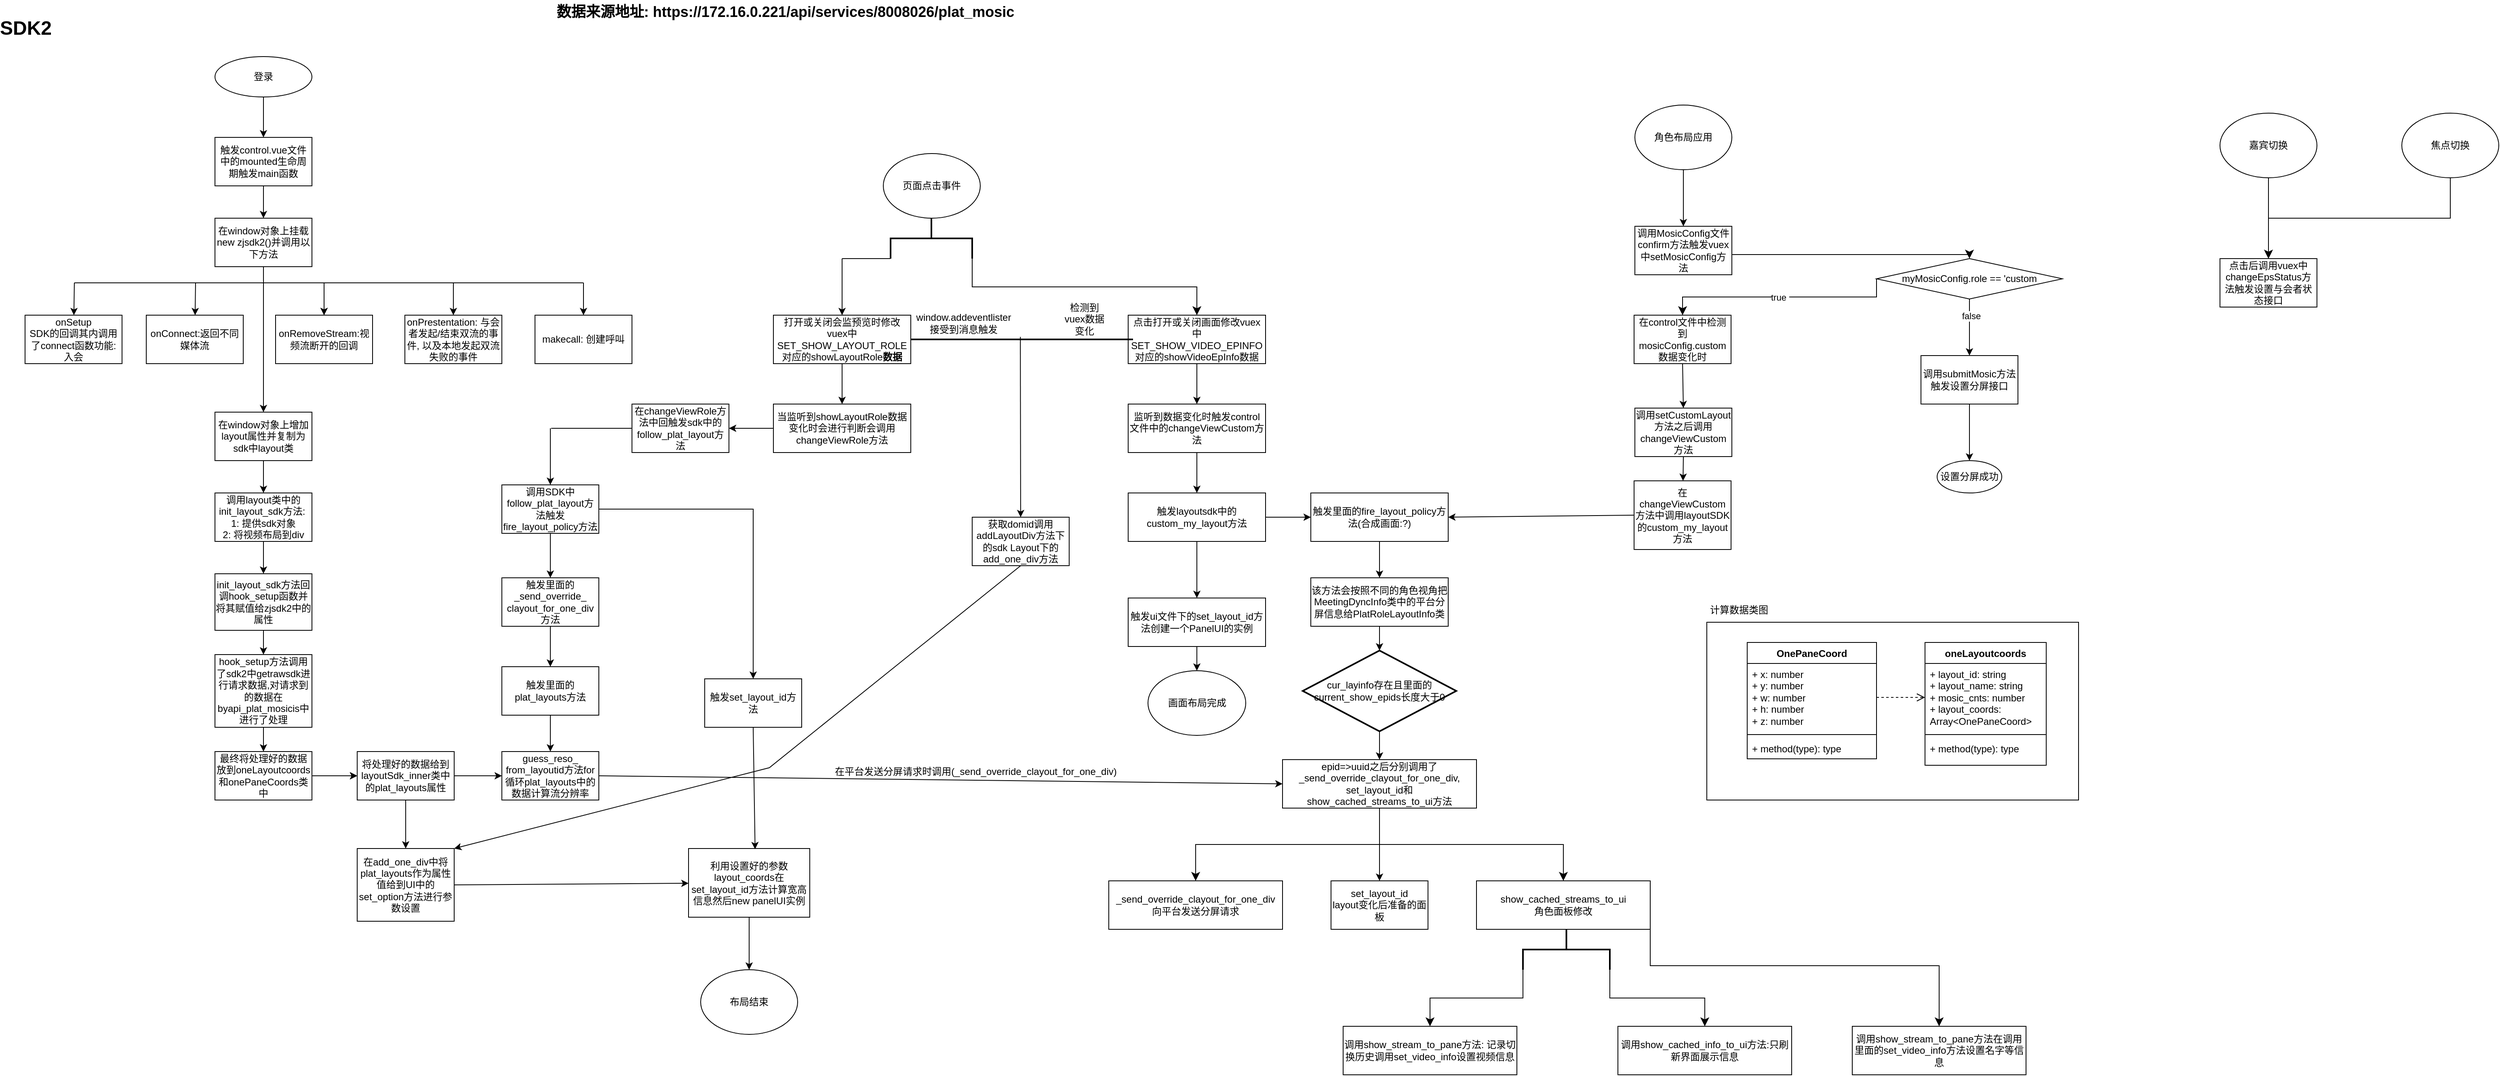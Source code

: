 <mxfile version="21.0.6" type="github" pages="2">
  <diagram name="sdk2" id="cYCt0g9zkRtDHQeXJBKw">
    <mxGraphModel dx="1434" dy="764" grid="1" gridSize="10" guides="1" tooltips="1" connect="1" arrows="1" fold="1" page="1" pageScale="1" pageWidth="827" pageHeight="1169" math="0" shadow="0">
      <root>
        <mxCell id="0" />
        <mxCell id="1" parent="0" />
        <mxCell id="cJAQ2IT-YWqgnm6LiaBg-1" value="登录" style="ellipse;whiteSpace=wrap;html=1;" parent="1" vertex="1">
          <mxGeometry x="354" y="80" width="120" height="50" as="geometry" />
        </mxCell>
        <mxCell id="cJAQ2IT-YWqgnm6LiaBg-2" value="" style="endArrow=classic;html=1;rounded=0;exitX=0.5;exitY=1;exitDx=0;exitDy=0;" parent="1" source="cJAQ2IT-YWqgnm6LiaBg-1" edge="1">
          <mxGeometry width="50" height="50" relative="1" as="geometry">
            <mxPoint x="410" y="150" as="sourcePoint" />
            <mxPoint x="414" y="180" as="targetPoint" />
          </mxGeometry>
        </mxCell>
        <mxCell id="cJAQ2IT-YWqgnm6LiaBg-3" value="触发control.vue文件中的mounted生命周期触发main函数" style="rounded=0;whiteSpace=wrap;html=1;" parent="1" vertex="1">
          <mxGeometry x="354" y="180" width="120" height="60" as="geometry" />
        </mxCell>
        <mxCell id="cJAQ2IT-YWqgnm6LiaBg-4" value="在window对象上挂载&lt;br&gt;new zjsdk2()并调用以下方法" style="rounded=0;whiteSpace=wrap;html=1;" parent="1" vertex="1">
          <mxGeometry x="354" y="280" width="120" height="60" as="geometry" />
        </mxCell>
        <mxCell id="cJAQ2IT-YWqgnm6LiaBg-5" value="" style="endArrow=classic;html=1;rounded=0;exitX=0.5;exitY=1;exitDx=0;exitDy=0;" parent="1" source="cJAQ2IT-YWqgnm6LiaBg-3" target="cJAQ2IT-YWqgnm6LiaBg-4" edge="1">
          <mxGeometry width="50" height="50" relative="1" as="geometry">
            <mxPoint x="390" y="340" as="sourcePoint" />
            <mxPoint x="440" y="290" as="targetPoint" />
          </mxGeometry>
        </mxCell>
        <mxCell id="cJAQ2IT-YWqgnm6LiaBg-6" value="onSetup&lt;br&gt;SDK的回调其内调用了connect函数功能: 入会" style="rounded=0;whiteSpace=wrap;html=1;" parent="1" vertex="1">
          <mxGeometry x="119" y="400" width="120" height="60" as="geometry" />
        </mxCell>
        <mxCell id="cJAQ2IT-YWqgnm6LiaBg-7" value="onConnect:返回不同媒体流" style="rounded=0;whiteSpace=wrap;html=1;" parent="1" vertex="1">
          <mxGeometry x="269" y="400" width="120" height="60" as="geometry" />
        </mxCell>
        <mxCell id="cJAQ2IT-YWqgnm6LiaBg-8" value="onRemoveStream:视频流断开的回调" style="rounded=0;whiteSpace=wrap;html=1;" parent="1" vertex="1">
          <mxGeometry x="429" y="400" width="120" height="60" as="geometry" />
        </mxCell>
        <mxCell id="cJAQ2IT-YWqgnm6LiaBg-9" value="onPrestentation:&amp;nbsp;与会者发起/结束双流的事件, 以及本地发起双流失败的事件" style="rounded=0;whiteSpace=wrap;html=1;" parent="1" vertex="1">
          <mxGeometry x="589" y="400" width="120" height="60" as="geometry" />
        </mxCell>
        <mxCell id="cJAQ2IT-YWqgnm6LiaBg-10" value="" style="endArrow=none;html=1;rounded=0;" parent="1" edge="1">
          <mxGeometry width="50" height="50" relative="1" as="geometry">
            <mxPoint x="180" y="360" as="sourcePoint" />
            <mxPoint x="810" y="360" as="targetPoint" />
          </mxGeometry>
        </mxCell>
        <mxCell id="cJAQ2IT-YWqgnm6LiaBg-11" value="" style="endArrow=none;html=1;rounded=0;entryX=0.5;entryY=1;entryDx=0;entryDy=0;" parent="1" target="cJAQ2IT-YWqgnm6LiaBg-4" edge="1">
          <mxGeometry width="50" height="50" relative="1" as="geometry">
            <mxPoint x="414" y="360" as="sourcePoint" />
            <mxPoint x="480" y="420" as="targetPoint" />
          </mxGeometry>
        </mxCell>
        <mxCell id="cJAQ2IT-YWqgnm6LiaBg-12" value="" style="endArrow=classic;html=1;rounded=0;entryX=0.5;entryY=0;entryDx=0;entryDy=0;" parent="1" target="cJAQ2IT-YWqgnm6LiaBg-8" edge="1">
          <mxGeometry width="50" height="50" relative="1" as="geometry">
            <mxPoint x="489" y="360" as="sourcePoint" />
            <mxPoint x="480" y="420" as="targetPoint" />
          </mxGeometry>
        </mxCell>
        <mxCell id="cJAQ2IT-YWqgnm6LiaBg-14" value="" style="endArrow=classic;html=1;rounded=0;entryX=0.5;entryY=0;entryDx=0;entryDy=0;" parent="1" target="cJAQ2IT-YWqgnm6LiaBg-8" edge="1">
          <mxGeometry width="50" height="50" relative="1" as="geometry">
            <mxPoint x="489" y="360" as="sourcePoint" />
            <mxPoint x="489" y="400" as="targetPoint" />
          </mxGeometry>
        </mxCell>
        <mxCell id="cJAQ2IT-YWqgnm6LiaBg-15" value="" style="endArrow=classic;html=1;rounded=0;entryX=0.5;entryY=0;entryDx=0;entryDy=0;" parent="1" target="cJAQ2IT-YWqgnm6LiaBg-9" edge="1">
          <mxGeometry width="50" height="50" relative="1" as="geometry">
            <mxPoint x="649" y="360" as="sourcePoint" />
            <mxPoint x="499" y="410" as="targetPoint" />
          </mxGeometry>
        </mxCell>
        <mxCell id="cJAQ2IT-YWqgnm6LiaBg-16" value="" style="endArrow=classic;html=1;rounded=0;" parent="1" target="cJAQ2IT-YWqgnm6LiaBg-7" edge="1">
          <mxGeometry width="50" height="50" relative="1" as="geometry">
            <mxPoint x="330" y="360" as="sourcePoint" />
            <mxPoint x="499" y="410" as="targetPoint" />
          </mxGeometry>
        </mxCell>
        <mxCell id="cJAQ2IT-YWqgnm6LiaBg-17" value="" style="endArrow=classic;html=1;rounded=0;" parent="1" target="cJAQ2IT-YWqgnm6LiaBg-6" edge="1">
          <mxGeometry width="50" height="50" relative="1" as="geometry">
            <mxPoint x="180" y="360" as="sourcePoint" />
            <mxPoint x="509" y="420" as="targetPoint" />
          </mxGeometry>
        </mxCell>
        <mxCell id="cJAQ2IT-YWqgnm6LiaBg-18" value="在window对象上增加layout属性并复制为sdk中layout类" style="rounded=0;whiteSpace=wrap;html=1;" parent="1" vertex="1">
          <mxGeometry x="354" y="520" width="120" height="60" as="geometry" />
        </mxCell>
        <mxCell id="cJAQ2IT-YWqgnm6LiaBg-19" value="" style="endArrow=classic;html=1;rounded=0;entryX=0.5;entryY=0;entryDx=0;entryDy=0;" parent="1" edge="1">
          <mxGeometry width="50" height="50" relative="1" as="geometry">
            <mxPoint x="414" y="360" as="sourcePoint" />
            <mxPoint x="414" y="520" as="targetPoint" />
          </mxGeometry>
        </mxCell>
        <mxCell id="cJAQ2IT-YWqgnm6LiaBg-20" value="makecall: 创建呼叫" style="rounded=0;whiteSpace=wrap;html=1;" parent="1" vertex="1">
          <mxGeometry x="750" y="400" width="120" height="60" as="geometry" />
        </mxCell>
        <mxCell id="cJAQ2IT-YWqgnm6LiaBg-21" value="" style="endArrow=classic;html=1;rounded=0;" parent="1" target="cJAQ2IT-YWqgnm6LiaBg-20" edge="1">
          <mxGeometry width="50" height="50" relative="1" as="geometry">
            <mxPoint x="810" y="360" as="sourcePoint" />
            <mxPoint x="659" y="410" as="targetPoint" />
          </mxGeometry>
        </mxCell>
        <mxCell id="cJAQ2IT-YWqgnm6LiaBg-22" value="调用layout类中的init_layout_sdk方法:&amp;nbsp;&lt;br&gt;1: 提供sdk对象&lt;br&gt;2: 将视频布局到div" style="rounded=0;whiteSpace=wrap;html=1;" parent="1" vertex="1">
          <mxGeometry x="354" y="620" width="120" height="60" as="geometry" />
        </mxCell>
        <mxCell id="cJAQ2IT-YWqgnm6LiaBg-23" value="" style="endArrow=classic;html=1;rounded=0;exitX=0.5;exitY=1;exitDx=0;exitDy=0;entryX=0.5;entryY=0;entryDx=0;entryDy=0;" parent="1" source="cJAQ2IT-YWqgnm6LiaBg-18" target="cJAQ2IT-YWqgnm6LiaBg-22" edge="1">
          <mxGeometry width="50" height="50" relative="1" as="geometry">
            <mxPoint x="370" y="650" as="sourcePoint" />
            <mxPoint x="420" y="600" as="targetPoint" />
          </mxGeometry>
        </mxCell>
        <mxCell id="cJAQ2IT-YWqgnm6LiaBg-24" value="" style="endArrow=classic;html=1;rounded=0;exitX=0.5;exitY=1;exitDx=0;exitDy=0;" parent="1" source="cJAQ2IT-YWqgnm6LiaBg-22" edge="1">
          <mxGeometry width="50" height="50" relative="1" as="geometry">
            <mxPoint x="370" y="790" as="sourcePoint" />
            <mxPoint x="414" y="720" as="targetPoint" />
          </mxGeometry>
        </mxCell>
        <mxCell id="cJAQ2IT-YWqgnm6LiaBg-25" value="&lt;span style=&quot;color: rgb(0, 0, 0); font-family: Helvetica; font-size: 12px; font-style: normal; font-variant-ligatures: normal; font-variant-caps: normal; font-weight: 400; letter-spacing: normal; orphans: 2; text-align: center; text-indent: 0px; text-transform: none; widows: 2; word-spacing: 0px; -webkit-text-stroke-width: 0px; background-color: rgb(251, 251, 251); text-decoration-thickness: initial; text-decoration-style: initial; text-decoration-color: initial; float: none; display: inline !important;&quot;&gt;init_layout_sdk方法回调hook_setup函数并将其赋值给zjsdk2中的属性&lt;/span&gt;" style="rounded=0;whiteSpace=wrap;html=1;" parent="1" vertex="1">
          <mxGeometry x="354" y="720" width="120" height="70" as="geometry" />
        </mxCell>
        <mxCell id="cJAQ2IT-YWqgnm6LiaBg-26" value="" style="endArrow=classic;html=1;rounded=0;exitX=0.5;exitY=1;exitDx=0;exitDy=0;entryX=0.5;entryY=0;entryDx=0;entryDy=0;" parent="1" source="cJAQ2IT-YWqgnm6LiaBg-25" target="cJAQ2IT-YWqgnm6LiaBg-27" edge="1">
          <mxGeometry width="50" height="50" relative="1" as="geometry">
            <mxPoint x="370" y="720" as="sourcePoint" />
            <mxPoint x="410" y="810" as="targetPoint" />
          </mxGeometry>
        </mxCell>
        <mxCell id="cJAQ2IT-YWqgnm6LiaBg-27" value="hook_setup方法调用了sdk2中getrawsdk进行请求数据,对请求到的数据在byapi_plat_mosicis中进行了处理" style="rounded=0;whiteSpace=wrap;html=1;" parent="1" vertex="1">
          <mxGeometry x="354" y="820" width="120" height="90" as="geometry" />
        </mxCell>
        <mxCell id="cJAQ2IT-YWqgnm6LiaBg-28" value="最终将处理好的数据放到oneLayoutcoords和onePaneCoords类中" style="rounded=0;whiteSpace=wrap;html=1;" parent="1" vertex="1">
          <mxGeometry x="354" y="940" width="120" height="60" as="geometry" />
        </mxCell>
        <mxCell id="cJAQ2IT-YWqgnm6LiaBg-29" value="" style="endArrow=classic;html=1;rounded=0;exitX=0.5;exitY=1;exitDx=0;exitDy=0;entryX=0.5;entryY=0;entryDx=0;entryDy=0;" parent="1" source="cJAQ2IT-YWqgnm6LiaBg-27" target="cJAQ2IT-YWqgnm6LiaBg-28" edge="1">
          <mxGeometry width="50" height="50" relative="1" as="geometry">
            <mxPoint x="640" y="800" as="sourcePoint" />
            <mxPoint x="690" y="750" as="targetPoint" />
          </mxGeometry>
        </mxCell>
        <mxCell id="cJAQ2IT-YWqgnm6LiaBg-30" value="" style="endArrow=classic;html=1;rounded=0;exitX=1;exitY=0.5;exitDx=0;exitDy=0;" parent="1" source="cJAQ2IT-YWqgnm6LiaBg-28" edge="1">
          <mxGeometry width="50" height="50" relative="1" as="geometry">
            <mxPoint x="640" y="800" as="sourcePoint" />
            <mxPoint x="530" y="970" as="targetPoint" />
          </mxGeometry>
        </mxCell>
        <mxCell id="cJAQ2IT-YWqgnm6LiaBg-31" value="将处理好的数据给到layoutSdk_inner类中的plat_layouts属性" style="rounded=0;whiteSpace=wrap;html=1;" parent="1" vertex="1">
          <mxGeometry x="530" y="940" width="120" height="60" as="geometry" />
        </mxCell>
        <mxCell id="cJAQ2IT-YWqgnm6LiaBg-32" value="调用SDK中follow_plat_layout方法触发fire_layout_policy方法" style="rounded=0;whiteSpace=wrap;html=1;" parent="1" vertex="1">
          <mxGeometry x="709" y="610" width="120" height="60" as="geometry" />
        </mxCell>
        <mxCell id="cJAQ2IT-YWqgnm6LiaBg-33" value="触发里面的_send_override_&lt;br&gt;clayout_for_one_div方法" style="rounded=0;whiteSpace=wrap;html=1;" parent="1" vertex="1">
          <mxGeometry x="709" y="725" width="120" height="60" as="geometry" />
        </mxCell>
        <mxCell id="cJAQ2IT-YWqgnm6LiaBg-34" value="触发里面的plat_layouts方法" style="rounded=0;whiteSpace=wrap;html=1;" parent="1" vertex="1">
          <mxGeometry x="709" y="835" width="120" height="60" as="geometry" />
        </mxCell>
        <mxCell id="cJAQ2IT-YWqgnm6LiaBg-35" value="guess_reso_&lt;br&gt;from_layoutid方法for循环plat_layouts中的数据计算流分辨率" style="rounded=0;whiteSpace=wrap;html=1;" parent="1" vertex="1">
          <mxGeometry x="709" y="940" width="120" height="60" as="geometry" />
        </mxCell>
        <mxCell id="cJAQ2IT-YWqgnm6LiaBg-36" value="" style="endArrow=classic;html=1;rounded=0;exitX=1;exitY=0.5;exitDx=0;exitDy=0;" parent="1" source="cJAQ2IT-YWqgnm6LiaBg-28" edge="1">
          <mxGeometry width="50" height="50" relative="1" as="geometry">
            <mxPoint x="474" y="970" as="sourcePoint" />
            <mxPoint x="530" y="970" as="targetPoint" />
            <Array as="points">
              <mxPoint x="530" y="970" />
            </Array>
          </mxGeometry>
        </mxCell>
        <mxCell id="cJAQ2IT-YWqgnm6LiaBg-39" value="" style="endArrow=classic;html=1;rounded=0;exitX=1;exitY=0.5;exitDx=0;exitDy=0;" parent="1" source="cJAQ2IT-YWqgnm6LiaBg-31" target="cJAQ2IT-YWqgnm6LiaBg-35" edge="1">
          <mxGeometry width="50" height="50" relative="1" as="geometry">
            <mxPoint x="640" y="810" as="sourcePoint" />
            <mxPoint x="690" y="760" as="targetPoint" />
          </mxGeometry>
        </mxCell>
        <mxCell id="cJAQ2IT-YWqgnm6LiaBg-40" value="" style="endArrow=classic;html=1;rounded=0;exitX=0.5;exitY=1;exitDx=0;exitDy=0;" parent="1" source="cJAQ2IT-YWqgnm6LiaBg-32" target="cJAQ2IT-YWqgnm6LiaBg-33" edge="1">
          <mxGeometry width="50" height="50" relative="1" as="geometry">
            <mxPoint x="640" y="810" as="sourcePoint" />
            <mxPoint x="690" y="760" as="targetPoint" />
          </mxGeometry>
        </mxCell>
        <mxCell id="cJAQ2IT-YWqgnm6LiaBg-41" value="" style="endArrow=classic;html=1;rounded=0;exitX=0.5;exitY=1;exitDx=0;exitDy=0;entryX=0.5;entryY=0;entryDx=0;entryDy=0;" parent="1" source="cJAQ2IT-YWqgnm6LiaBg-33" target="cJAQ2IT-YWqgnm6LiaBg-34" edge="1">
          <mxGeometry width="50" height="50" relative="1" as="geometry">
            <mxPoint x="779" y="685" as="sourcePoint" />
            <mxPoint x="779" y="735" as="targetPoint" />
          </mxGeometry>
        </mxCell>
        <mxCell id="cJAQ2IT-YWqgnm6LiaBg-42" value="" style="endArrow=classic;html=1;rounded=0;exitX=0.5;exitY=1;exitDx=0;exitDy=0;entryX=0.5;entryY=0;entryDx=0;entryDy=0;" parent="1" source="cJAQ2IT-YWqgnm6LiaBg-34" target="cJAQ2IT-YWqgnm6LiaBg-35" edge="1">
          <mxGeometry width="50" height="50" relative="1" as="geometry">
            <mxPoint x="789" y="695" as="sourcePoint" />
            <mxPoint x="789" y="745" as="targetPoint" />
          </mxGeometry>
        </mxCell>
        <mxCell id="cJAQ2IT-YWqgnm6LiaBg-43" value="" style="rounded=0;whiteSpace=wrap;html=1;" parent="1" vertex="1">
          <mxGeometry x="2200" y="780" width="460" height="220" as="geometry" />
        </mxCell>
        <mxCell id="cJAQ2IT-YWqgnm6LiaBg-44" value="OnePaneCoord" style="swimlane;fontStyle=1;align=center;verticalAlign=top;childLayout=stackLayout;horizontal=1;startSize=26;horizontalStack=0;resizeParent=1;resizeParentMax=0;resizeLast=0;collapsible=1;marginBottom=0;whiteSpace=wrap;html=1;" parent="1" vertex="1">
          <mxGeometry x="2250" y="805" width="160" height="144" as="geometry" />
        </mxCell>
        <mxCell id="cJAQ2IT-YWqgnm6LiaBg-45" value="+ x: number&lt;br&gt;+ y: number&lt;br&gt;+ w: number&lt;br&gt;+ h: number&lt;br&gt;+ z: number" style="text;strokeColor=none;fillColor=none;align=left;verticalAlign=top;spacingLeft=4;spacingRight=4;overflow=hidden;rotatable=0;points=[[0,0.5],[1,0.5]];portConstraint=eastwest;whiteSpace=wrap;html=1;" parent="cJAQ2IT-YWqgnm6LiaBg-44" vertex="1">
          <mxGeometry y="26" width="160" height="84" as="geometry" />
        </mxCell>
        <mxCell id="cJAQ2IT-YWqgnm6LiaBg-46" value="" style="line;strokeWidth=1;fillColor=none;align=left;verticalAlign=middle;spacingTop=-1;spacingLeft=3;spacingRight=3;rotatable=0;labelPosition=right;points=[];portConstraint=eastwest;strokeColor=inherit;" parent="cJAQ2IT-YWqgnm6LiaBg-44" vertex="1">
          <mxGeometry y="110" width="160" height="8" as="geometry" />
        </mxCell>
        <mxCell id="cJAQ2IT-YWqgnm6LiaBg-47" value="+ method(type): type" style="text;strokeColor=none;fillColor=none;align=left;verticalAlign=top;spacingLeft=4;spacingRight=4;overflow=hidden;rotatable=0;points=[[0,0.5],[1,0.5]];portConstraint=eastwest;whiteSpace=wrap;html=1;" parent="cJAQ2IT-YWqgnm6LiaBg-44" vertex="1">
          <mxGeometry y="118" width="160" height="26" as="geometry" />
        </mxCell>
        <mxCell id="cJAQ2IT-YWqgnm6LiaBg-52" value="oneLayoutcoords" style="swimlane;fontStyle=1;align=center;verticalAlign=top;childLayout=stackLayout;horizontal=1;startSize=26;horizontalStack=0;resizeParent=1;resizeParentMax=0;resizeLast=0;collapsible=1;marginBottom=0;whiteSpace=wrap;html=1;" parent="1" vertex="1">
          <mxGeometry x="2470" y="805" width="150" height="152" as="geometry" />
        </mxCell>
        <mxCell id="cJAQ2IT-YWqgnm6LiaBg-53" value="+ layout_id: string&lt;br&gt;+ layout_name: string&lt;br&gt;+ mosic_cnts: number&lt;br&gt;+ layout_coords: Array&amp;lt;OnePaneCoord&amp;gt;" style="text;strokeColor=none;fillColor=none;align=left;verticalAlign=top;spacingLeft=4;spacingRight=4;overflow=hidden;rotatable=0;points=[[0,0.5],[1,0.5]];portConstraint=eastwest;whiteSpace=wrap;html=1;" parent="cJAQ2IT-YWqgnm6LiaBg-52" vertex="1">
          <mxGeometry y="26" width="150" height="84" as="geometry" />
        </mxCell>
        <mxCell id="cJAQ2IT-YWqgnm6LiaBg-54" value="" style="line;strokeWidth=1;fillColor=none;align=left;verticalAlign=middle;spacingTop=-1;spacingLeft=3;spacingRight=3;rotatable=0;labelPosition=right;points=[];portConstraint=eastwest;strokeColor=inherit;" parent="cJAQ2IT-YWqgnm6LiaBg-52" vertex="1">
          <mxGeometry y="110" width="150" height="8" as="geometry" />
        </mxCell>
        <mxCell id="cJAQ2IT-YWqgnm6LiaBg-55" value="+ method(type): type" style="text;strokeColor=none;fillColor=none;align=left;verticalAlign=top;spacingLeft=4;spacingRight=4;overflow=hidden;rotatable=0;points=[[0,0.5],[1,0.5]];portConstraint=eastwest;whiteSpace=wrap;html=1;" parent="cJAQ2IT-YWqgnm6LiaBg-52" vertex="1">
          <mxGeometry y="118" width="150" height="34" as="geometry" />
        </mxCell>
        <mxCell id="cJAQ2IT-YWqgnm6LiaBg-57" value="" style="html=1;verticalAlign=bottom;endArrow=open;dashed=1;endSize=8;edgeStyle=elbowEdgeStyle;elbow=vertical;curved=0;rounded=0;entryX=0;entryY=0.5;entryDx=0;entryDy=0;exitX=1;exitY=0.5;exitDx=0;exitDy=0;" parent="1" source="cJAQ2IT-YWqgnm6LiaBg-45" target="cJAQ2IT-YWqgnm6LiaBg-53" edge="1">
          <mxGeometry relative="1" as="geometry">
            <mxPoint x="2210" y="890" as="sourcePoint" />
            <mxPoint x="2130" y="890" as="targetPoint" />
          </mxGeometry>
        </mxCell>
        <mxCell id="cJAQ2IT-YWqgnm6LiaBg-58" value="计算数据类图" style="text;html=1;strokeColor=none;fillColor=none;align=center;verticalAlign=middle;whiteSpace=wrap;rounded=0;" parent="1" vertex="1">
          <mxGeometry x="2200" y="750" width="80" height="30" as="geometry" />
        </mxCell>
        <mxCell id="cJAQ2IT-YWqgnm6LiaBg-60" value="在add_one_div中将plat_layouts作为属性值给到UI中的set_option方法进行参数设置" style="rounded=0;whiteSpace=wrap;html=1;" parent="1" vertex="1">
          <mxGeometry x="530" y="1060" width="120" height="90" as="geometry" />
        </mxCell>
        <mxCell id="cJAQ2IT-YWqgnm6LiaBg-61" value="" style="endArrow=classic;html=1;rounded=0;exitX=0.5;exitY=1;exitDx=0;exitDy=0;" parent="1" source="cJAQ2IT-YWqgnm6LiaBg-31" target="cJAQ2IT-YWqgnm6LiaBg-60" edge="1">
          <mxGeometry width="50" height="50" relative="1" as="geometry">
            <mxPoint x="770" y="1030" as="sourcePoint" />
            <mxPoint x="820" y="980" as="targetPoint" />
          </mxGeometry>
        </mxCell>
        <mxCell id="cJAQ2IT-YWqgnm6LiaBg-62" value="触发set_layout_id方法" style="rounded=0;whiteSpace=wrap;html=1;" parent="1" vertex="1">
          <mxGeometry x="960" y="850" width="120" height="60" as="geometry" />
        </mxCell>
        <mxCell id="cJAQ2IT-YWqgnm6LiaBg-63" value="利用设置好的参数layout_coords在set_layout_id方法计算宽高信息然后new panelUI实例" style="rounded=0;whiteSpace=wrap;html=1;" parent="1" vertex="1">
          <mxGeometry x="940" y="1060" width="150" height="85" as="geometry" />
        </mxCell>
        <mxCell id="cJAQ2IT-YWqgnm6LiaBg-65" value="" style="endArrow=none;html=1;rounded=0;exitX=1;exitY=0.5;exitDx=0;exitDy=0;" parent="1" source="cJAQ2IT-YWqgnm6LiaBg-32" edge="1">
          <mxGeometry width="50" height="50" relative="1" as="geometry">
            <mxPoint x="830" y="640" as="sourcePoint" />
            <mxPoint x="1020" y="645" as="targetPoint" />
            <Array as="points">
              <mxPoint x="1020" y="640" />
            </Array>
          </mxGeometry>
        </mxCell>
        <mxCell id="cJAQ2IT-YWqgnm6LiaBg-66" value="" style="endArrow=classic;html=1;rounded=0;entryX=0.5;entryY=0;entryDx=0;entryDy=0;" parent="1" target="cJAQ2IT-YWqgnm6LiaBg-62" edge="1">
          <mxGeometry width="50" height="50" relative="1" as="geometry">
            <mxPoint x="1020" y="640" as="sourcePoint" />
            <mxPoint x="960" y="820" as="targetPoint" />
          </mxGeometry>
        </mxCell>
        <mxCell id="cJAQ2IT-YWqgnm6LiaBg-67" value="" style="endArrow=classic;html=1;rounded=0;exitX=0.5;exitY=1;exitDx=0;exitDy=0;entryX=0.549;entryY=0.01;entryDx=0;entryDy=0;entryPerimeter=0;" parent="1" source="cJAQ2IT-YWqgnm6LiaBg-62" target="cJAQ2IT-YWqgnm6LiaBg-63" edge="1">
          <mxGeometry width="50" height="50" relative="1" as="geometry">
            <mxPoint x="930" y="1060" as="sourcePoint" />
            <mxPoint x="980" y="1010" as="targetPoint" />
          </mxGeometry>
        </mxCell>
        <mxCell id="cJAQ2IT-YWqgnm6LiaBg-68" value="" style="endArrow=classic;html=1;rounded=0;exitX=1;exitY=0.5;exitDx=0;exitDy=0;" parent="1" source="cJAQ2IT-YWqgnm6LiaBg-60" target="cJAQ2IT-YWqgnm6LiaBg-63" edge="1">
          <mxGeometry width="50" height="50" relative="1" as="geometry">
            <mxPoint x="930" y="1060" as="sourcePoint" />
            <mxPoint x="980" y="1010" as="targetPoint" />
          </mxGeometry>
        </mxCell>
        <mxCell id="cJAQ2IT-YWqgnm6LiaBg-69" value="布局结束" style="ellipse;whiteSpace=wrap;html=1;" parent="1" vertex="1">
          <mxGeometry x="955" y="1210" width="120" height="80" as="geometry" />
        </mxCell>
        <mxCell id="cJAQ2IT-YWqgnm6LiaBg-70" value="" style="endArrow=classic;html=1;rounded=0;exitX=0.5;exitY=1;exitDx=0;exitDy=0;entryX=0.5;entryY=0;entryDx=0;entryDy=0;" parent="1" source="cJAQ2IT-YWqgnm6LiaBg-63" target="cJAQ2IT-YWqgnm6LiaBg-69" edge="1">
          <mxGeometry width="50" height="50" relative="1" as="geometry">
            <mxPoint x="630" y="1010" as="sourcePoint" />
            <mxPoint x="680" y="960" as="targetPoint" />
          </mxGeometry>
        </mxCell>
        <mxCell id="cJAQ2IT-YWqgnm6LiaBg-73" value="" style="strokeWidth=2;html=1;shape=mxgraph.flowchart.annotation_2;align=left;labelPosition=right;pointerEvents=1;direction=south;" parent="1" vertex="1">
          <mxGeometry x="1190" y="280" width="101" height="50" as="geometry" />
        </mxCell>
        <mxCell id="cJAQ2IT-YWqgnm6LiaBg-74" value="在changeViewRole方法中回触发sdk中的follow_plat_layout方法" style="rounded=0;whiteSpace=wrap;html=1;" parent="1" vertex="1">
          <mxGeometry x="870" y="510" width="120" height="60" as="geometry" />
        </mxCell>
        <mxCell id="cJAQ2IT-YWqgnm6LiaBg-77" value="" style="endArrow=none;html=1;rounded=0;entryX=0;entryY=0.5;entryDx=0;entryDy=0;" parent="1" target="cJAQ2IT-YWqgnm6LiaBg-74" edge="1">
          <mxGeometry width="50" height="50" relative="1" as="geometry">
            <mxPoint x="770" y="540" as="sourcePoint" />
            <mxPoint x="1010" y="650" as="targetPoint" />
          </mxGeometry>
        </mxCell>
        <mxCell id="cJAQ2IT-YWqgnm6LiaBg-78" value="" style="endArrow=classic;html=1;rounded=0;" parent="1" target="cJAQ2IT-YWqgnm6LiaBg-32" edge="1">
          <mxGeometry width="50" height="50" relative="1" as="geometry">
            <mxPoint x="769" y="540" as="sourcePoint" />
            <mxPoint x="1010" y="650" as="targetPoint" />
          </mxGeometry>
        </mxCell>
        <mxCell id="cJAQ2IT-YWqgnm6LiaBg-79" value="打开或关闭会监预览时修改vuex中SET_SHOW_LAYOUT_ROLE对应的showLayoutRole&lt;b&gt;数据&lt;/b&gt;" style="rounded=0;whiteSpace=wrap;html=1;" parent="1" vertex="1">
          <mxGeometry x="1045" y="400" width="170" height="60" as="geometry" />
        </mxCell>
        <mxCell id="cJAQ2IT-YWqgnm6LiaBg-81" value="当监听到showLayoutRole数据变化时会进行判断会调用changeViewRole方法" style="rounded=0;whiteSpace=wrap;html=1;" parent="1" vertex="1">
          <mxGeometry x="1045" y="510" width="170" height="60" as="geometry" />
        </mxCell>
        <mxCell id="cJAQ2IT-YWqgnm6LiaBg-82" value="" style="endArrow=classic;html=1;rounded=0;exitX=0.5;exitY=1;exitDx=0;exitDy=0;entryX=0.5;entryY=0;entryDx=0;entryDy=0;" parent="1" source="cJAQ2IT-YWqgnm6LiaBg-79" target="cJAQ2IT-YWqgnm6LiaBg-81" edge="1">
          <mxGeometry width="50" height="50" relative="1" as="geometry">
            <mxPoint x="965" y="530" as="sourcePoint" />
            <mxPoint x="1015" y="480" as="targetPoint" />
          </mxGeometry>
        </mxCell>
        <mxCell id="cJAQ2IT-YWqgnm6LiaBg-83" value="" style="endArrow=classic;html=1;rounded=0;exitX=0;exitY=0.5;exitDx=0;exitDy=0;entryX=1;entryY=0.5;entryDx=0;entryDy=0;" parent="1" source="cJAQ2IT-YWqgnm6LiaBg-81" target="cJAQ2IT-YWqgnm6LiaBg-74" edge="1">
          <mxGeometry width="50" height="50" relative="1" as="geometry">
            <mxPoint x="960" y="530" as="sourcePoint" />
            <mxPoint x="1010" y="480" as="targetPoint" />
          </mxGeometry>
        </mxCell>
        <mxCell id="cJAQ2IT-YWqgnm6LiaBg-86" value="页面点击事件" style="ellipse;whiteSpace=wrap;html=1;" parent="1" vertex="1">
          <mxGeometry x="1181" y="200" width="120" height="80" as="geometry" />
        </mxCell>
        <mxCell id="cJAQ2IT-YWqgnm6LiaBg-87" value="" style="endArrow=classic;html=1;rounded=0;entryX=0.5;entryY=0;entryDx=0;entryDy=0;" parent="1" target="cJAQ2IT-YWqgnm6LiaBg-79" edge="1">
          <mxGeometry width="50" height="50" relative="1" as="geometry">
            <mxPoint x="1130" y="330" as="sourcePoint" />
            <mxPoint x="1010" y="180" as="targetPoint" />
          </mxGeometry>
        </mxCell>
        <mxCell id="cJAQ2IT-YWqgnm6LiaBg-88" value="" style="endArrow=none;html=1;rounded=0;entryX=1;entryY=1;entryDx=0;entryDy=0;entryPerimeter=0;" parent="1" target="cJAQ2IT-YWqgnm6LiaBg-73" edge="1">
          <mxGeometry width="50" height="50" relative="1" as="geometry">
            <mxPoint x="1130" y="330" as="sourcePoint" />
            <mxPoint x="1010" y="240" as="targetPoint" />
          </mxGeometry>
        </mxCell>
        <mxCell id="cJAQ2IT-YWqgnm6LiaBg-89" value="点击打开或关闭画面修改vuex中SET_SHOW_VIDEO_EPINFO对应的showVideoEpInfo数据" style="rounded=0;whiteSpace=wrap;html=1;" parent="1" vertex="1">
          <mxGeometry x="1484" y="400" width="170" height="60" as="geometry" />
        </mxCell>
        <mxCell id="cJAQ2IT-YWqgnm6LiaBg-91" value="监听到数据变化时触发control文件中的changeViewCustom方法" style="rounded=0;whiteSpace=wrap;html=1;" parent="1" vertex="1">
          <mxGeometry x="1484" y="510" width="170" height="60" as="geometry" />
        </mxCell>
        <mxCell id="cJAQ2IT-YWqgnm6LiaBg-93" value="触发layoutsdk中的custom_my_layout方法" style="rounded=0;whiteSpace=wrap;html=1;" parent="1" vertex="1">
          <mxGeometry x="1484" y="620" width="170" height="60" as="geometry" />
        </mxCell>
        <mxCell id="cJAQ2IT-YWqgnm6LiaBg-95" value="触发里面的fire_layout_policy方法(合成画面:?)" style="rounded=0;whiteSpace=wrap;html=1;" parent="1" vertex="1">
          <mxGeometry x="1710" y="620" width="170" height="60" as="geometry" />
        </mxCell>
        <mxCell id="cJAQ2IT-YWqgnm6LiaBg-114" value="" style="edgeStyle=orthogonalEdgeStyle;rounded=0;orthogonalLoop=1;jettySize=auto;html=1;" parent="1" source="cJAQ2IT-YWqgnm6LiaBg-96" target="cJAQ2IT-YWqgnm6LiaBg-113" edge="1">
          <mxGeometry relative="1" as="geometry" />
        </mxCell>
        <mxCell id="cJAQ2IT-YWqgnm6LiaBg-96" value="触发ui文件下的set_layout_id方法创建一个PanelUI的实例" style="rounded=0;whiteSpace=wrap;html=1;" parent="1" vertex="1">
          <mxGeometry x="1484" y="750" width="170" height="60" as="geometry" />
        </mxCell>
        <mxCell id="cJAQ2IT-YWqgnm6LiaBg-99" value="" style="endArrow=classic;html=1;rounded=0;exitX=0.5;exitY=1;exitDx=0;exitDy=0;entryX=0.5;entryY=0;entryDx=0;entryDy=0;" parent="1" source="cJAQ2IT-YWqgnm6LiaBg-89" target="cJAQ2IT-YWqgnm6LiaBg-91" edge="1">
          <mxGeometry width="50" height="50" relative="1" as="geometry">
            <mxPoint x="1510" y="590" as="sourcePoint" />
            <mxPoint x="1560" y="540" as="targetPoint" />
          </mxGeometry>
        </mxCell>
        <mxCell id="cJAQ2IT-YWqgnm6LiaBg-100" value="" style="endArrow=classic;html=1;rounded=0;exitX=0.5;exitY=1;exitDx=0;exitDy=0;entryX=0.5;entryY=0;entryDx=0;entryDy=0;" parent="1" source="cJAQ2IT-YWqgnm6LiaBg-91" target="cJAQ2IT-YWqgnm6LiaBg-93" edge="1">
          <mxGeometry width="50" height="50" relative="1" as="geometry">
            <mxPoint x="1510" y="590" as="sourcePoint" />
            <mxPoint x="1560" y="540" as="targetPoint" />
          </mxGeometry>
        </mxCell>
        <mxCell id="cJAQ2IT-YWqgnm6LiaBg-101" value="" style="endArrow=classic;html=1;rounded=0;exitX=0.5;exitY=1;exitDx=0;exitDy=0;entryX=0.5;entryY=0;entryDx=0;entryDy=0;" parent="1" source="cJAQ2IT-YWqgnm6LiaBg-93" target="cJAQ2IT-YWqgnm6LiaBg-96" edge="1">
          <mxGeometry width="50" height="50" relative="1" as="geometry">
            <mxPoint x="1510" y="590" as="sourcePoint" />
            <mxPoint x="1560" y="540" as="targetPoint" />
          </mxGeometry>
        </mxCell>
        <mxCell id="cJAQ2IT-YWqgnm6LiaBg-102" value="" style="endArrow=classic;html=1;rounded=0;exitX=1;exitY=0.5;exitDx=0;exitDy=0;entryX=0;entryY=0.5;entryDx=0;entryDy=0;" parent="1" source="cJAQ2IT-YWqgnm6LiaBg-93" target="cJAQ2IT-YWqgnm6LiaBg-95" edge="1">
          <mxGeometry width="50" height="50" relative="1" as="geometry">
            <mxPoint x="1400" y="590" as="sourcePoint" />
            <mxPoint x="1450" y="540" as="targetPoint" />
          </mxGeometry>
        </mxCell>
        <mxCell id="cJAQ2IT-YWqgnm6LiaBg-104" value="该方法会按照不同的角色视角把MeetingDyncInfo类中的平台分屏信息给PlatRoleLayoutInfo类" style="rounded=0;whiteSpace=wrap;html=1;" parent="1" vertex="1">
          <mxGeometry x="1710" y="725" width="170" height="60" as="geometry" />
        </mxCell>
        <mxCell id="cJAQ2IT-YWqgnm6LiaBg-105" value="cur_layinfo存在且里面的current_show_epids长度大于0" style="strokeWidth=2;html=1;shape=mxgraph.flowchart.decision;whiteSpace=wrap;" parent="1" vertex="1">
          <mxGeometry x="1700" y="815" width="190" height="100" as="geometry" />
        </mxCell>
        <mxCell id="cJAQ2IT-YWqgnm6LiaBg-106" value="epid=&amp;gt;uuid之后分别调用了_send_override_clayout_for_one_div,&lt;br&gt;set_layout_id和&lt;br&gt;show_cached_streams_to_ui方法" style="rounded=0;whiteSpace=wrap;html=1;" parent="1" vertex="1">
          <mxGeometry x="1675" y="950" width="240" height="60" as="geometry" />
        </mxCell>
        <mxCell id="cJAQ2IT-YWqgnm6LiaBg-107" value="" style="endArrow=classic;html=1;rounded=0;exitX=0.5;exitY=1;exitDx=0;exitDy=0;" parent="1" source="cJAQ2IT-YWqgnm6LiaBg-95" target="cJAQ2IT-YWqgnm6LiaBg-104" edge="1">
          <mxGeometry width="50" height="50" relative="1" as="geometry">
            <mxPoint x="1400" y="1060" as="sourcePoint" />
            <mxPoint x="1450" y="1010" as="targetPoint" />
          </mxGeometry>
        </mxCell>
        <mxCell id="cJAQ2IT-YWqgnm6LiaBg-108" value="" style="endArrow=classic;html=1;rounded=0;exitX=0.5;exitY=1;exitDx=0;exitDy=0;" parent="1" source="cJAQ2IT-YWqgnm6LiaBg-104" target="cJAQ2IT-YWqgnm6LiaBg-105" edge="1">
          <mxGeometry width="50" height="50" relative="1" as="geometry">
            <mxPoint x="1400" y="1060" as="sourcePoint" />
            <mxPoint x="1450" y="1010" as="targetPoint" />
          </mxGeometry>
        </mxCell>
        <mxCell id="cJAQ2IT-YWqgnm6LiaBg-109" value="" style="endArrow=classic;html=1;rounded=0;exitX=0.5;exitY=1;exitDx=0;exitDy=0;exitPerimeter=0;entryX=0.5;entryY=0;entryDx=0;entryDy=0;" parent="1" source="cJAQ2IT-YWqgnm6LiaBg-105" target="cJAQ2IT-YWqgnm6LiaBg-106" edge="1">
          <mxGeometry width="50" height="50" relative="1" as="geometry">
            <mxPoint x="1400" y="1060" as="sourcePoint" />
            <mxPoint x="1450" y="1010" as="targetPoint" />
          </mxGeometry>
        </mxCell>
        <mxCell id="cJAQ2IT-YWqgnm6LiaBg-110" value="" style="endArrow=classic;html=1;rounded=0;exitX=1;exitY=0.5;exitDx=0;exitDy=0;entryX=0;entryY=0.5;entryDx=0;entryDy=0;" parent="1" source="cJAQ2IT-YWqgnm6LiaBg-35" target="cJAQ2IT-YWqgnm6LiaBg-106" edge="1">
          <mxGeometry width="50" height="50" relative="1" as="geometry">
            <mxPoint x="1250" y="860" as="sourcePoint" />
            <mxPoint x="1300" y="810" as="targetPoint" />
          </mxGeometry>
        </mxCell>
        <mxCell id="cJAQ2IT-YWqgnm6LiaBg-111" value="在平台发送分屏请求时调用(_send_override_clayout_for_one_div)" style="text;html=1;align=center;verticalAlign=middle;resizable=0;points=[];autosize=1;strokeColor=none;fillColor=none;" parent="1" vertex="1">
          <mxGeometry x="1110" y="950" width="370" height="30" as="geometry" />
        </mxCell>
        <mxCell id="cJAQ2IT-YWqgnm6LiaBg-113" value="画面布局完成" style="ellipse;whiteSpace=wrap;html=1;rounded=0;" parent="1" vertex="1">
          <mxGeometry x="1508.5" y="840" width="121" height="80" as="geometry" />
        </mxCell>
        <mxCell id="cJAQ2IT-YWqgnm6LiaBg-115" value="角色布局应用" style="ellipse;whiteSpace=wrap;html=1;" parent="1" vertex="1">
          <mxGeometry x="2111" y="140" width="120" height="80" as="geometry" />
        </mxCell>
        <mxCell id="cJAQ2IT-YWqgnm6LiaBg-116" value="调用MosicConfig文件confirm方法触发vuex中setMosicConfig方法" style="rounded=0;whiteSpace=wrap;html=1;" parent="1" vertex="1">
          <mxGeometry x="2111" y="290" width="120" height="60" as="geometry" />
        </mxCell>
        <mxCell id="cJAQ2IT-YWqgnm6LiaBg-117" value="在control文件中检测到mosicConfig.custom数据变化时" style="rounded=0;whiteSpace=wrap;html=1;" parent="1" vertex="1">
          <mxGeometry x="2110" y="400" width="120" height="60" as="geometry" />
        </mxCell>
        <mxCell id="cJAQ2IT-YWqgnm6LiaBg-118" value="调用setCustomLayout方法之后调用changeViewCustom方法" style="rounded=0;whiteSpace=wrap;html=1;" parent="1" vertex="1">
          <mxGeometry x="2111" y="515" width="120" height="60" as="geometry" />
        </mxCell>
        <mxCell id="cJAQ2IT-YWqgnm6LiaBg-119" value="在changeViewCustom方法中调用layoutSDK的custom_my_layout方法" style="rounded=0;whiteSpace=wrap;html=1;" parent="1" vertex="1">
          <mxGeometry x="2110" y="605" width="120" height="85" as="geometry" />
        </mxCell>
        <mxCell id="cJAQ2IT-YWqgnm6LiaBg-120" value="" style="endArrow=classic;html=1;rounded=0;exitX=0.5;exitY=1;exitDx=0;exitDy=0;entryX=0.5;entryY=0;entryDx=0;entryDy=0;" parent="1" source="cJAQ2IT-YWqgnm6LiaBg-115" target="cJAQ2IT-YWqgnm6LiaBg-116" edge="1">
          <mxGeometry width="50" height="50" relative="1" as="geometry">
            <mxPoint x="1720" y="570" as="sourcePoint" />
            <mxPoint x="1770" y="520" as="targetPoint" />
          </mxGeometry>
        </mxCell>
        <mxCell id="cJAQ2IT-YWqgnm6LiaBg-122" value="" style="endArrow=classic;html=1;rounded=0;exitX=0.5;exitY=1;exitDx=0;exitDy=0;entryX=0.5;entryY=0;entryDx=0;entryDy=0;" parent="1" source="cJAQ2IT-YWqgnm6LiaBg-117" target="cJAQ2IT-YWqgnm6LiaBg-118" edge="1">
          <mxGeometry width="50" height="50" relative="1" as="geometry">
            <mxPoint x="1720" y="570" as="sourcePoint" />
            <mxPoint x="1770" y="520" as="targetPoint" />
          </mxGeometry>
        </mxCell>
        <mxCell id="cJAQ2IT-YWqgnm6LiaBg-123" value="" style="endArrow=classic;html=1;rounded=0;exitX=0.5;exitY=1;exitDx=0;exitDy=0;" parent="1" source="cJAQ2IT-YWqgnm6LiaBg-118" target="cJAQ2IT-YWqgnm6LiaBg-119" edge="1">
          <mxGeometry width="50" height="50" relative="1" as="geometry">
            <mxPoint x="1720" y="570" as="sourcePoint" />
            <mxPoint x="1770" y="520" as="targetPoint" />
          </mxGeometry>
        </mxCell>
        <mxCell id="cJAQ2IT-YWqgnm6LiaBg-126" value="myMosicConfig.role == &#39;custom" style="rhombus;whiteSpace=wrap;html=1;" parent="1" vertex="1">
          <mxGeometry x="2410" y="330" width="230" height="50" as="geometry" />
        </mxCell>
        <mxCell id="cJAQ2IT-YWqgnm6LiaBg-127" value="true&amp;nbsp;" style="edgeStyle=elbowEdgeStyle;elbow=vertical;endArrow=classic;html=1;curved=0;rounded=0;endSize=8;startSize=8;exitX=0;exitY=0.5;exitDx=0;exitDy=0;entryX=0.5;entryY=0;entryDx=0;entryDy=0;" parent="1" source="cJAQ2IT-YWqgnm6LiaBg-126" target="cJAQ2IT-YWqgnm6LiaBg-117" edge="1">
          <mxGeometry width="50" height="50" relative="1" as="geometry">
            <mxPoint x="2380" y="580" as="sourcePoint" />
            <mxPoint x="2430" y="530" as="targetPoint" />
          </mxGeometry>
        </mxCell>
        <mxCell id="cJAQ2IT-YWqgnm6LiaBg-129" value="" style="endArrow=classic;html=1;rounded=0;exitX=0.5;exitY=1;exitDx=0;exitDy=0;" parent="1" source="cJAQ2IT-YWqgnm6LiaBg-126" edge="1">
          <mxGeometry width="50" height="50" relative="1" as="geometry">
            <mxPoint x="2240" y="670" as="sourcePoint" />
            <mxPoint x="2525" y="450" as="targetPoint" />
          </mxGeometry>
        </mxCell>
        <mxCell id="cJAQ2IT-YWqgnm6LiaBg-130" value="false" style="edgeLabel;html=1;align=center;verticalAlign=middle;resizable=0;points=[];" parent="cJAQ2IT-YWqgnm6LiaBg-129" vertex="1" connectable="0">
          <mxGeometry x="-0.4" y="2" relative="1" as="geometry">
            <mxPoint as="offset" />
          </mxGeometry>
        </mxCell>
        <mxCell id="cJAQ2IT-YWqgnm6LiaBg-134" value="" style="edgeStyle=orthogonalEdgeStyle;rounded=0;orthogonalLoop=1;jettySize=auto;html=1;" parent="1" source="cJAQ2IT-YWqgnm6LiaBg-131" target="cJAQ2IT-YWqgnm6LiaBg-133" edge="1">
          <mxGeometry relative="1" as="geometry" />
        </mxCell>
        <mxCell id="cJAQ2IT-YWqgnm6LiaBg-131" value="调用submitMosic方法触发设置分屏接口" style="rounded=0;whiteSpace=wrap;html=1;" parent="1" vertex="1">
          <mxGeometry x="2465" y="450" width="120" height="60" as="geometry" />
        </mxCell>
        <mxCell id="cJAQ2IT-YWqgnm6LiaBg-133" value="设置分屏成功" style="ellipse;whiteSpace=wrap;html=1;rounded=0;" parent="1" vertex="1">
          <mxGeometry x="2485" y="580" width="80" height="40" as="geometry" />
        </mxCell>
        <mxCell id="cJAQ2IT-YWqgnm6LiaBg-136" value="" style="edgeStyle=elbowEdgeStyle;elbow=vertical;endArrow=classic;html=1;curved=0;rounded=0;endSize=8;startSize=8;exitX=1;exitY=0.5;exitDx=0;exitDy=0;entryX=0.5;entryY=0;entryDx=0;entryDy=0;" parent="1" source="cJAQ2IT-YWqgnm6LiaBg-116" target="cJAQ2IT-YWqgnm6LiaBg-126" edge="1">
          <mxGeometry width="50" height="50" relative="1" as="geometry">
            <mxPoint x="2330" y="250" as="sourcePoint" />
            <mxPoint x="2380" y="200" as="targetPoint" />
          </mxGeometry>
        </mxCell>
        <mxCell id="cJAQ2IT-YWqgnm6LiaBg-138" value="" style="endArrow=classic;html=1;rounded=0;exitX=0;exitY=0.5;exitDx=0;exitDy=0;entryX=1;entryY=0.5;entryDx=0;entryDy=0;" parent="1" source="cJAQ2IT-YWqgnm6LiaBg-119" target="cJAQ2IT-YWqgnm6LiaBg-95" edge="1">
          <mxGeometry width="50" height="50" relative="1" as="geometry">
            <mxPoint x="1770" y="440" as="sourcePoint" />
            <mxPoint x="1820" y="390" as="targetPoint" />
          </mxGeometry>
        </mxCell>
        <mxCell id="cJAQ2IT-YWqgnm6LiaBg-139" value="_send_override_clayout_for_one_div&lt;br&gt;向平台发送分屏请求" style="rounded=0;whiteSpace=wrap;html=1;" parent="1" vertex="1">
          <mxGeometry x="1460" y="1100" width="215" height="60" as="geometry" />
        </mxCell>
        <mxCell id="cJAQ2IT-YWqgnm6LiaBg-140" value="set_layout_id&lt;br&gt;layout变化后准备的面板" style="rounded=0;whiteSpace=wrap;html=1;" parent="1" vertex="1">
          <mxGeometry x="1735" y="1100" width="120" height="60" as="geometry" />
        </mxCell>
        <mxCell id="cJAQ2IT-YWqgnm6LiaBg-141" value="show_cached_streams_to_ui&lt;br&gt;角色面板修改" style="rounded=0;whiteSpace=wrap;html=1;" parent="1" vertex="1">
          <mxGeometry x="1915" y="1100" width="215" height="60" as="geometry" />
        </mxCell>
        <mxCell id="cJAQ2IT-YWqgnm6LiaBg-142" value="" style="strokeWidth=2;html=1;shape=mxgraph.flowchart.annotation_2;align=left;labelPosition=right;pointerEvents=1;direction=south;" parent="1" vertex="1">
          <mxGeometry x="1972.5" y="1160" width="107.5" height="50" as="geometry" />
        </mxCell>
        <mxCell id="cJAQ2IT-YWqgnm6LiaBg-144" value="调用show_stream_to_pane方法: 记录切换历史调用set_video_info设置视频信息" style="rounded=0;whiteSpace=wrap;html=1;" parent="1" vertex="1">
          <mxGeometry x="1750" y="1280" width="215" height="60" as="geometry" />
        </mxCell>
        <mxCell id="cJAQ2IT-YWqgnm6LiaBg-145" value="调用show_cached_info_to_ui方法:只刷新界面展示信息" style="rounded=0;whiteSpace=wrap;html=1;" parent="1" vertex="1">
          <mxGeometry x="2090" y="1280" width="215" height="60" as="geometry" />
        </mxCell>
        <mxCell id="cJAQ2IT-YWqgnm6LiaBg-147" value="" style="edgeStyle=elbowEdgeStyle;elbow=vertical;endArrow=classic;html=1;curved=0;rounded=0;endSize=8;startSize=8;exitX=1;exitY=1;exitDx=0;exitDy=0;exitPerimeter=0;entryX=0.5;entryY=0;entryDx=0;entryDy=0;" parent="1" source="cJAQ2IT-YWqgnm6LiaBg-142" target="cJAQ2IT-YWqgnm6LiaBg-144" edge="1">
          <mxGeometry width="50" height="50" relative="1" as="geometry">
            <mxPoint x="1610" y="1120" as="sourcePoint" />
            <mxPoint x="1660" y="1070" as="targetPoint" />
          </mxGeometry>
        </mxCell>
        <mxCell id="cJAQ2IT-YWqgnm6LiaBg-148" value="" style="edgeStyle=elbowEdgeStyle;elbow=vertical;endArrow=classic;html=1;curved=0;rounded=0;endSize=8;startSize=8;exitX=1;exitY=0;exitDx=0;exitDy=0;exitPerimeter=0;entryX=0.5;entryY=0;entryDx=0;entryDy=0;" parent="1" source="cJAQ2IT-YWqgnm6LiaBg-142" target="cJAQ2IT-YWqgnm6LiaBg-145" edge="1">
          <mxGeometry width="50" height="50" relative="1" as="geometry">
            <mxPoint x="1983" y="1220" as="sourcePoint" />
            <mxPoint x="1868" y="1290" as="targetPoint" />
          </mxGeometry>
        </mxCell>
        <mxCell id="cJAQ2IT-YWqgnm6LiaBg-149" value="" style="endArrow=classic;html=1;rounded=0;exitX=0.5;exitY=1;exitDx=0;exitDy=0;entryX=0.5;entryY=0;entryDx=0;entryDy=0;" parent="1" source="cJAQ2IT-YWqgnm6LiaBg-106" target="cJAQ2IT-YWqgnm6LiaBg-140" edge="1">
          <mxGeometry width="50" height="50" relative="1" as="geometry">
            <mxPoint x="1610" y="1120" as="sourcePoint" />
            <mxPoint x="1660" y="1070" as="targetPoint" />
          </mxGeometry>
        </mxCell>
        <mxCell id="cJAQ2IT-YWqgnm6LiaBg-150" value="" style="edgeStyle=elbowEdgeStyle;elbow=vertical;endArrow=classic;html=1;curved=0;rounded=0;endSize=8;startSize=8;exitX=0.5;exitY=1;exitDx=0;exitDy=0;entryX=0.5;entryY=0;entryDx=0;entryDy=0;" parent="1" source="cJAQ2IT-YWqgnm6LiaBg-106" target="cJAQ2IT-YWqgnm6LiaBg-139" edge="1">
          <mxGeometry width="50" height="50" relative="1" as="geometry">
            <mxPoint x="1610" y="1120" as="sourcePoint" />
            <mxPoint x="1660" y="1070" as="targetPoint" />
          </mxGeometry>
        </mxCell>
        <mxCell id="cJAQ2IT-YWqgnm6LiaBg-151" value="" style="edgeStyle=elbowEdgeStyle;elbow=vertical;endArrow=classic;html=1;curved=0;rounded=0;endSize=8;startSize=8;exitX=0.5;exitY=1;exitDx=0;exitDy=0;entryX=0.5;entryY=0;entryDx=0;entryDy=0;" parent="1" source="cJAQ2IT-YWqgnm6LiaBg-106" target="cJAQ2IT-YWqgnm6LiaBg-141" edge="1">
          <mxGeometry width="50" height="50" relative="1" as="geometry">
            <mxPoint x="1610" y="1120" as="sourcePoint" />
            <mxPoint x="1660" y="1070" as="targetPoint" />
          </mxGeometry>
        </mxCell>
        <mxCell id="cJAQ2IT-YWqgnm6LiaBg-153" value="&lt;h1&gt;SDK2&lt;/h1&gt;" style="text;html=1;strokeColor=none;fillColor=none;align=center;verticalAlign=middle;whiteSpace=wrap;rounded=0;" parent="1" vertex="1">
          <mxGeometry x="90" y="30" width="60" height="30" as="geometry" />
        </mxCell>
        <mxCell id="cJAQ2IT-YWqgnm6LiaBg-155" value="" style="edgeStyle=elbowEdgeStyle;elbow=vertical;endArrow=classic;html=1;curved=0;rounded=0;endSize=8;startSize=8;exitX=1;exitY=0;exitDx=0;exitDy=0;exitPerimeter=0;entryX=0.5;entryY=0;entryDx=0;entryDy=0;" parent="1" source="cJAQ2IT-YWqgnm6LiaBg-73" target="cJAQ2IT-YWqgnm6LiaBg-89" edge="1">
          <mxGeometry width="50" height="50" relative="1" as="geometry">
            <mxPoint x="840" y="680" as="sourcePoint" />
            <mxPoint x="890" y="630" as="targetPoint" />
          </mxGeometry>
        </mxCell>
        <mxCell id="cJAQ2IT-YWqgnm6LiaBg-156" value="获取domid调用addLayoutDiv方法下的&lt;span style=&quot;background-color: initial;&quot;&gt;sdk Layout下的add_one_div方法&lt;/span&gt;" style="rounded=0;whiteSpace=wrap;html=1;" parent="1" vertex="1">
          <mxGeometry x="1291" y="650" width="120" height="60" as="geometry" />
        </mxCell>
        <mxCell id="cJAQ2IT-YWqgnm6LiaBg-158" value="" style="line;strokeWidth=2;html=1;" parent="1" vertex="1">
          <mxGeometry x="1215" y="425" width="275" height="10" as="geometry" />
        </mxCell>
        <mxCell id="cJAQ2IT-YWqgnm6LiaBg-159" value="" style="endArrow=classic;html=1;rounded=0;exitX=0.493;exitY=0.188;exitDx=0;exitDy=0;exitPerimeter=0;" parent="1" source="cJAQ2IT-YWqgnm6LiaBg-158" target="cJAQ2IT-YWqgnm6LiaBg-156" edge="1">
          <mxGeometry width="50" height="50" relative="1" as="geometry">
            <mxPoint x="1350" y="470" as="sourcePoint" />
            <mxPoint x="1390" y="740" as="targetPoint" />
          </mxGeometry>
        </mxCell>
        <mxCell id="cJAQ2IT-YWqgnm6LiaBg-160" value="检测到vuex数据变化" style="text;html=1;strokeColor=none;fillColor=none;align=center;verticalAlign=middle;whiteSpace=wrap;rounded=0;" parent="1" vertex="1">
          <mxGeometry x="1400" y="390" width="60" height="30" as="geometry" />
        </mxCell>
        <mxCell id="cJAQ2IT-YWqgnm6LiaBg-161" value="window.addeventlister&lt;br&gt;接受到消息触发" style="text;html=1;align=center;verticalAlign=middle;resizable=0;points=[];autosize=1;strokeColor=none;fillColor=none;" parent="1" vertex="1">
          <mxGeometry x="1210" y="390" width="140" height="40" as="geometry" />
        </mxCell>
        <mxCell id="cJAQ2IT-YWqgnm6LiaBg-162" value="" style="endArrow=classic;html=1;rounded=0;exitX=0.5;exitY=1;exitDx=0;exitDy=0;entryX=1;entryY=0;entryDx=0;entryDy=0;" parent="1" source="cJAQ2IT-YWqgnm6LiaBg-156" target="cJAQ2IT-YWqgnm6LiaBg-60" edge="1">
          <mxGeometry width="50" height="50" relative="1" as="geometry">
            <mxPoint x="1340" y="990" as="sourcePoint" />
            <mxPoint x="1390" y="940" as="targetPoint" />
            <Array as="points">
              <mxPoint x="1040" y="960" />
            </Array>
          </mxGeometry>
        </mxCell>
        <mxCell id="BLPNDk2qjWHNjot4FCM0-1" value="&lt;b&gt;&lt;font style=&quot;font-size: 18px;&quot;&gt;数据来源地址:&amp;nbsp;https://172.16.0.221/api/services/8008026/plat_mosic&lt;/font&gt;&lt;/b&gt;" style="text;html=1;strokeColor=none;fillColor=none;align=center;verticalAlign=middle;whiteSpace=wrap;rounded=0;" parent="1" vertex="1">
          <mxGeometry x="730" y="10" width="660" height="30" as="geometry" />
        </mxCell>
        <mxCell id="BLPNDk2qjWHNjot4FCM0-2" value="嘉宾切换" style="ellipse;whiteSpace=wrap;html=1;" parent="1" vertex="1">
          <mxGeometry x="2835" y="150" width="120" height="80" as="geometry" />
        </mxCell>
        <mxCell id="BLPNDk2qjWHNjot4FCM0-3" value="点击后调用vuex中changeEpsStatus方法触发设置与会者状态接口" style="rounded=0;whiteSpace=wrap;html=1;" parent="1" vertex="1">
          <mxGeometry x="2835" y="330" width="120" height="60" as="geometry" />
        </mxCell>
        <mxCell id="BLPNDk2qjWHNjot4FCM0-4" value="" style="endArrow=classic;html=1;rounded=0;exitX=0.5;exitY=1;exitDx=0;exitDy=0;entryX=0.5;entryY=0;entryDx=0;entryDy=0;" parent="1" source="BLPNDk2qjWHNjot4FCM0-2" target="BLPNDk2qjWHNjot4FCM0-3" edge="1">
          <mxGeometry width="50" height="50" relative="1" as="geometry">
            <mxPoint x="2610" y="330" as="sourcePoint" />
            <mxPoint x="2660" y="280" as="targetPoint" />
          </mxGeometry>
        </mxCell>
        <mxCell id="BLPNDk2qjWHNjot4FCM0-5" value="焦点切换" style="ellipse;whiteSpace=wrap;html=1;" parent="1" vertex="1">
          <mxGeometry x="3060" y="150" width="120" height="80" as="geometry" />
        </mxCell>
        <mxCell id="BLPNDk2qjWHNjot4FCM0-6" value="" style="edgeStyle=elbowEdgeStyle;elbow=vertical;endArrow=classic;html=1;curved=0;rounded=0;endSize=8;startSize=8;exitX=0.5;exitY=1;exitDx=0;exitDy=0;entryX=0.5;entryY=0;entryDx=0;entryDy=0;" parent="1" source="BLPNDk2qjWHNjot4FCM0-5" target="BLPNDk2qjWHNjot4FCM0-3" edge="1">
          <mxGeometry width="50" height="50" relative="1" as="geometry">
            <mxPoint x="2610" y="430" as="sourcePoint" />
            <mxPoint x="2660" y="380" as="targetPoint" />
          </mxGeometry>
        </mxCell>
        <mxCell id="BLPNDk2qjWHNjot4FCM0-9" value="调用show_stream_to_pane方法在调用里面的set_video_info方法设置名字等信息" style="rounded=0;whiteSpace=wrap;html=1;" parent="1" vertex="1">
          <mxGeometry x="2380" y="1280" width="215" height="60" as="geometry" />
        </mxCell>
        <mxCell id="BLPNDk2qjWHNjot4FCM0-10" value="" style="edgeStyle=elbowEdgeStyle;elbow=vertical;endArrow=classic;html=1;curved=0;rounded=0;endSize=8;startSize=8;exitX=1;exitY=0.5;exitDx=0;exitDy=0;entryX=0.5;entryY=0;entryDx=0;entryDy=0;" parent="1" source="cJAQ2IT-YWqgnm6LiaBg-141" target="BLPNDk2qjWHNjot4FCM0-9" edge="1">
          <mxGeometry width="50" height="50" relative="1" as="geometry">
            <mxPoint x="2040" y="1470" as="sourcePoint" />
            <mxPoint x="2090" y="1420" as="targetPoint" />
          </mxGeometry>
        </mxCell>
      </root>
    </mxGraphModel>
  </diagram>
  <diagram id="5unGKOHhGhPuUgd2Y9Oi" name="sdk3">
    <mxGraphModel dx="1434" dy="764" grid="1" gridSize="10" guides="1" tooltips="1" connect="1" arrows="1" fold="1" page="1" pageScale="1" pageWidth="827" pageHeight="1169" math="0" shadow="0">
      <root>
        <mxCell id="0" />
        <mxCell id="1" parent="0" />
        <mxCell id="PJbpjT2gLKW5qFDsRvmR-1" value="&lt;h1&gt;SDK3&lt;/h1&gt;" style="text;html=1;strokeColor=none;fillColor=none;align=center;verticalAlign=middle;whiteSpace=wrap;rounded=0;" parent="1" vertex="1">
          <mxGeometry x="20" y="30" width="60" height="30" as="geometry" />
        </mxCell>
        <mxCell id="a6d5861XgbxFkQBIb9p6-1" value="登录" style="ellipse;whiteSpace=wrap;html=1;" parent="1" vertex="1">
          <mxGeometry x="180" y="70" width="120" height="50" as="geometry" />
        </mxCell>
        <mxCell id="a6d5861XgbxFkQBIb9p6-2" value="" style="endArrow=classic;html=1;rounded=0;exitX=0.5;exitY=1;exitDx=0;exitDy=0;" parent="1" source="a6d5861XgbxFkQBIb9p6-1" edge="1">
          <mxGeometry width="50" height="50" relative="1" as="geometry">
            <mxPoint x="236" y="140" as="sourcePoint" />
            <mxPoint x="240" y="170" as="targetPoint" />
          </mxGeometry>
        </mxCell>
        <mxCell id="a6d5861XgbxFkQBIb9p6-3" value="触发control.vue文件中的mounted生命周期触发main函数" style="rounded=0;whiteSpace=wrap;html=1;" parent="1" vertex="1">
          <mxGeometry x="180" y="170" width="120" height="60" as="geometry" />
        </mxCell>
        <mxCell id="a6d5861XgbxFkQBIb9p6-4" value="在window对象上挂载&lt;br&gt;new zjsdk3()" style="rounded=0;whiteSpace=wrap;html=1;" parent="1" vertex="1">
          <mxGeometry x="180" y="270" width="120" height="60" as="geometry" />
        </mxCell>
        <mxCell id="a6d5861XgbxFkQBIb9p6-5" value="" style="endArrow=classic;html=1;rounded=0;exitX=0.5;exitY=1;exitDx=0;exitDy=0;" parent="1" source="a6d5861XgbxFkQBIb9p6-3" target="a6d5861XgbxFkQBIb9p6-4" edge="1">
          <mxGeometry width="50" height="50" relative="1" as="geometry">
            <mxPoint x="216" y="330" as="sourcePoint" />
            <mxPoint x="266" y="280" as="targetPoint" />
          </mxGeometry>
        </mxCell>
        <mxCell id="tOqJFdQiRRyE_BNLfph_-1" value="触发里面的get_layout_data方法用于调用服务器地址并处理数据并存储" style="rounded=0;whiteSpace=wrap;html=1;" parent="1" vertex="1">
          <mxGeometry x="180" y="370" width="120" height="60" as="geometry" />
        </mxCell>
        <mxCell id="tOqJFdQiRRyE_BNLfph_-2" value="" style="endArrow=classic;html=1;rounded=0;exitX=0.5;exitY=1;exitDx=0;exitDy=0;entryX=0.5;entryY=0;entryDx=0;entryDy=0;" parent="1" source="a6d5861XgbxFkQBIb9p6-4" target="tOqJFdQiRRyE_BNLfph_-1" edge="1">
          <mxGeometry width="50" height="50" relative="1" as="geometry">
            <mxPoint x="390" y="200" as="sourcePoint" />
            <mxPoint x="440" y="150" as="targetPoint" />
          </mxGeometry>
        </mxCell>
        <mxCell id="tOqJFdQiRRyE_BNLfph_-3" value="存储好的数据" style="shape=parallelogram;perimeter=parallelogramPerimeter;whiteSpace=wrap;html=1;fixedSize=1;" parent="1" vertex="1">
          <mxGeometry x="180" y="460" width="120" height="60" as="geometry" />
        </mxCell>
        <mxCell id="tOqJFdQiRRyE_BNLfph_-4" value="点击会监预览按钮触发layout中的add_one_div方法" style="rounded=0;whiteSpace=wrap;html=1;" parent="1" vertex="1">
          <mxGeometry x="380" y="330" width="120" height="60" as="geometry" />
        </mxCell>
        <mxCell id="tOqJFdQiRRyE_BNLfph_-5" value="利用存储好的数据作为参数并调用set_option方法在触发ui中的set_parameter设置参数" style="rounded=0;whiteSpace=wrap;html=1;" parent="1" vertex="1">
          <mxGeometry x="380" y="450" width="120" height="80" as="geometry" />
        </mxCell>
        <mxCell id="tOqJFdQiRRyE_BNLfph_-8" value="" style="endArrow=classic;html=1;rounded=0;exitX=0.5;exitY=1;exitDx=0;exitDy=0;entryX=0.5;entryY=0;entryDx=0;entryDy=0;" parent="1" source="tOqJFdQiRRyE_BNLfph_-4" target="tOqJFdQiRRyE_BNLfph_-5" edge="1">
          <mxGeometry width="50" height="50" relative="1" as="geometry">
            <mxPoint x="510" y="440" as="sourcePoint" />
            <mxPoint x="560" y="390" as="targetPoint" />
          </mxGeometry>
        </mxCell>
        <mxCell id="tOqJFdQiRRyE_BNLfph_-9" value="" style="endArrow=classic;html=1;rounded=0;exitX=1;exitY=0.5;exitDx=0;exitDy=0;entryX=0;entryY=0.5;entryDx=0;entryDy=0;" parent="1" source="tOqJFdQiRRyE_BNLfph_-3" target="tOqJFdQiRRyE_BNLfph_-5" edge="1">
          <mxGeometry width="50" height="50" relative="1" as="geometry">
            <mxPoint x="390" y="370" as="sourcePoint" />
            <mxPoint x="670" y="490" as="targetPoint" />
          </mxGeometry>
        </mxCell>
        <mxCell id="tOqJFdQiRRyE_BNLfph_-12" value="" style="endArrow=classic;html=1;rounded=0;exitX=0.5;exitY=1;exitDx=0;exitDy=0;entryX=0.5;entryY=0;entryDx=0;entryDy=0;" parent="1" source="tOqJFdQiRRyE_BNLfph_-1" target="tOqJFdQiRRyE_BNLfph_-3" edge="1">
          <mxGeometry width="50" height="50" relative="1" as="geometry">
            <mxPoint x="310" y="440" as="sourcePoint" />
            <mxPoint x="360" y="390" as="targetPoint" />
          </mxGeometry>
        </mxCell>
        <mxCell id="tOqJFdQiRRyE_BNLfph_-13" value="设置并存储好的&lt;br&gt;参数" style="shape=parallelogram;perimeter=parallelogramPerimeter;whiteSpace=wrap;html=1;fixedSize=1;" parent="1" vertex="1">
          <mxGeometry x="380" y="570" width="120" height="60" as="geometry" />
        </mxCell>
        <mxCell id="tOqJFdQiRRyE_BNLfph_-14" value="" style="endArrow=classic;html=1;rounded=0;exitX=0.5;exitY=1;exitDx=0;exitDy=0;" parent="1" source="tOqJFdQiRRyE_BNLfph_-5" target="tOqJFdQiRRyE_BNLfph_-13" edge="1">
          <mxGeometry width="50" height="50" relative="1" as="geometry">
            <mxPoint x="290" y="470" as="sourcePoint" />
            <mxPoint x="340" y="420" as="targetPoint" />
          </mxGeometry>
        </mxCell>
        <mxCell id="tOqJFdQiRRyE_BNLfph_-15" value="" style="endArrow=classic;html=1;rounded=0;" parent="1" edge="1">
          <mxGeometry width="50" height="50" relative="1" as="geometry">
            <mxPoint x="490" y="600" as="sourcePoint" />
            <mxPoint x="560" y="600" as="targetPoint" />
          </mxGeometry>
        </mxCell>
        <mxCell id="tOqJFdQiRRyE_BNLfph_-16" value="利用存储好的数据在set_layout_id方法中" style="rounded=0;whiteSpace=wrap;html=1;" parent="1" vertex="1">
          <mxGeometry x="560" y="570" width="120" height="60" as="geometry" />
        </mxCell>
        <mxCell id="tOqJFdQiRRyE_BNLfph_-17" value="在函数中通过布局id创建不同的dom实例通过new PanelUi(),完成布局" style="rounded=0;whiteSpace=wrap;html=1;" parent="1" vertex="1">
          <mxGeometry x="560" y="670" width="120" height="60" as="geometry" />
        </mxCell>
        <mxCell id="tOqJFdQiRRyE_BNLfph_-18" value="" style="endArrow=classic;html=1;rounded=0;exitX=0.5;exitY=1;exitDx=0;exitDy=0;" parent="1" source="tOqJFdQiRRyE_BNLfph_-16" target="tOqJFdQiRRyE_BNLfph_-17" edge="1">
          <mxGeometry width="50" height="50" relative="1" as="geometry">
            <mxPoint x="730" y="600" as="sourcePoint" />
            <mxPoint x="780" y="550" as="targetPoint" />
          </mxGeometry>
        </mxCell>
        <mxCell id="tOqJFdQiRRyE_BNLfph_-19" value="" style="endArrow=classic;html=1;rounded=0;entryX=0.5;entryY=0;entryDx=0;entryDy=0;" parent="1" target="tOqJFdQiRRyE_BNLfph_-16" edge="1">
          <mxGeometry width="50" height="50" relative="1" as="geometry">
            <mxPoint x="620" y="450" as="sourcePoint" />
            <mxPoint x="240" y="530" as="targetPoint" />
          </mxGeometry>
        </mxCell>
        <mxCell id="tOqJFdQiRRyE_BNLfph_-20" value="..." style="text;html=1;strokeColor=none;fillColor=none;align=center;verticalAlign=middle;whiteSpace=wrap;rounded=0;" parent="1" vertex="1">
          <mxGeometry x="590" y="420" width="60" height="30" as="geometry" />
        </mxCell>
        <mxCell id="pEK5kxFc1KQDSjGLEdo9-1" value="分屏" style="ellipse;whiteSpace=wrap;html=1;" vertex="1" parent="1">
          <mxGeometry x="1140" y="70" width="120" height="80" as="geometry" />
        </mxCell>
        <mxCell id="pEK5kxFc1KQDSjGLEdo9-2" value="调用myMosicChange方法并监听myMosicConfig.mosid_id&lt;br&gt;变化" style="rounded=0;whiteSpace=wrap;html=1;" vertex="1" parent="1">
          <mxGeometry x="1120" y="190" width="160" height="60" as="geometry" />
        </mxCell>
        <mxCell id="pEK5kxFc1KQDSjGLEdo9-13" style="edgeStyle=orthogonalEdgeStyle;rounded=0;orthogonalLoop=1;jettySize=auto;html=1;entryX=0.5;entryY=0;entryDx=0;entryDy=0;" edge="1" parent="1" source="pEK5kxFc1KQDSjGLEdo9-4" target="pEK5kxFc1KQDSjGLEdo9-5">
          <mxGeometry relative="1" as="geometry" />
        </mxCell>
        <mxCell id="pEK5kxFc1KQDSjGLEdo9-4" value="修改分屏id及轮训等,并向子组件MosicConfigView传递参数" style="rounded=0;whiteSpace=wrap;html=1;" vertex="1" parent="1">
          <mxGeometry x="1120" y="290" width="160" height="60" as="geometry" />
        </mxCell>
        <mxCell id="pEK5kxFc1KQDSjGLEdo9-14" style="edgeStyle=orthogonalEdgeStyle;rounded=0;orthogonalLoop=1;jettySize=auto;html=1;entryX=0.5;entryY=0;entryDx=0;entryDy=0;" edge="1" parent="1" source="pEK5kxFc1KQDSjGLEdo9-5" target="pEK5kxFc1KQDSjGLEdo9-6">
          <mxGeometry relative="1" as="geometry" />
        </mxCell>
        <mxCell id="pEK5kxFc1KQDSjGLEdo9-5" value="子组件根据currentMosicId接收分屏参数及其他数据接收" style="rounded=0;whiteSpace=wrap;html=1;" vertex="1" parent="1">
          <mxGeometry x="1120" y="390" width="160" height="60" as="geometry" />
        </mxCell>
        <mxCell id="pEK5kxFc1KQDSjGLEdo9-6" value="之后调用changeViewCustom方法调用sdk内的方法进行强制分屏" style="rounded=0;whiteSpace=wrap;html=1;" vertex="1" parent="1">
          <mxGeometry x="1120" y="490" width="160" height="60" as="geometry" />
        </mxCell>
        <mxCell id="pEK5kxFc1KQDSjGLEdo9-7" value="" style="endArrow=classic;html=1;rounded=0;exitX=0.5;exitY=1;exitDx=0;exitDy=0;" edge="1" parent="1" source="pEK5kxFc1KQDSjGLEdo9-1" target="pEK5kxFc1KQDSjGLEdo9-2">
          <mxGeometry width="50" height="50" relative="1" as="geometry">
            <mxPoint x="1110" y="410" as="sourcePoint" />
            <mxPoint x="1160" y="360" as="targetPoint" />
          </mxGeometry>
        </mxCell>
        <mxCell id="pEK5kxFc1KQDSjGLEdo9-8" value="" style="endArrow=classic;html=1;rounded=0;exitX=0.5;exitY=1;exitDx=0;exitDy=0;entryX=0.5;entryY=0;entryDx=0;entryDy=0;" edge="1" parent="1" source="pEK5kxFc1KQDSjGLEdo9-2" target="pEK5kxFc1KQDSjGLEdo9-4">
          <mxGeometry width="50" height="50" relative="1" as="geometry">
            <mxPoint x="1210" y="160" as="sourcePoint" />
            <mxPoint x="1210" y="200" as="targetPoint" />
          </mxGeometry>
        </mxCell>
      </root>
    </mxGraphModel>
  </diagram>
</mxfile>
